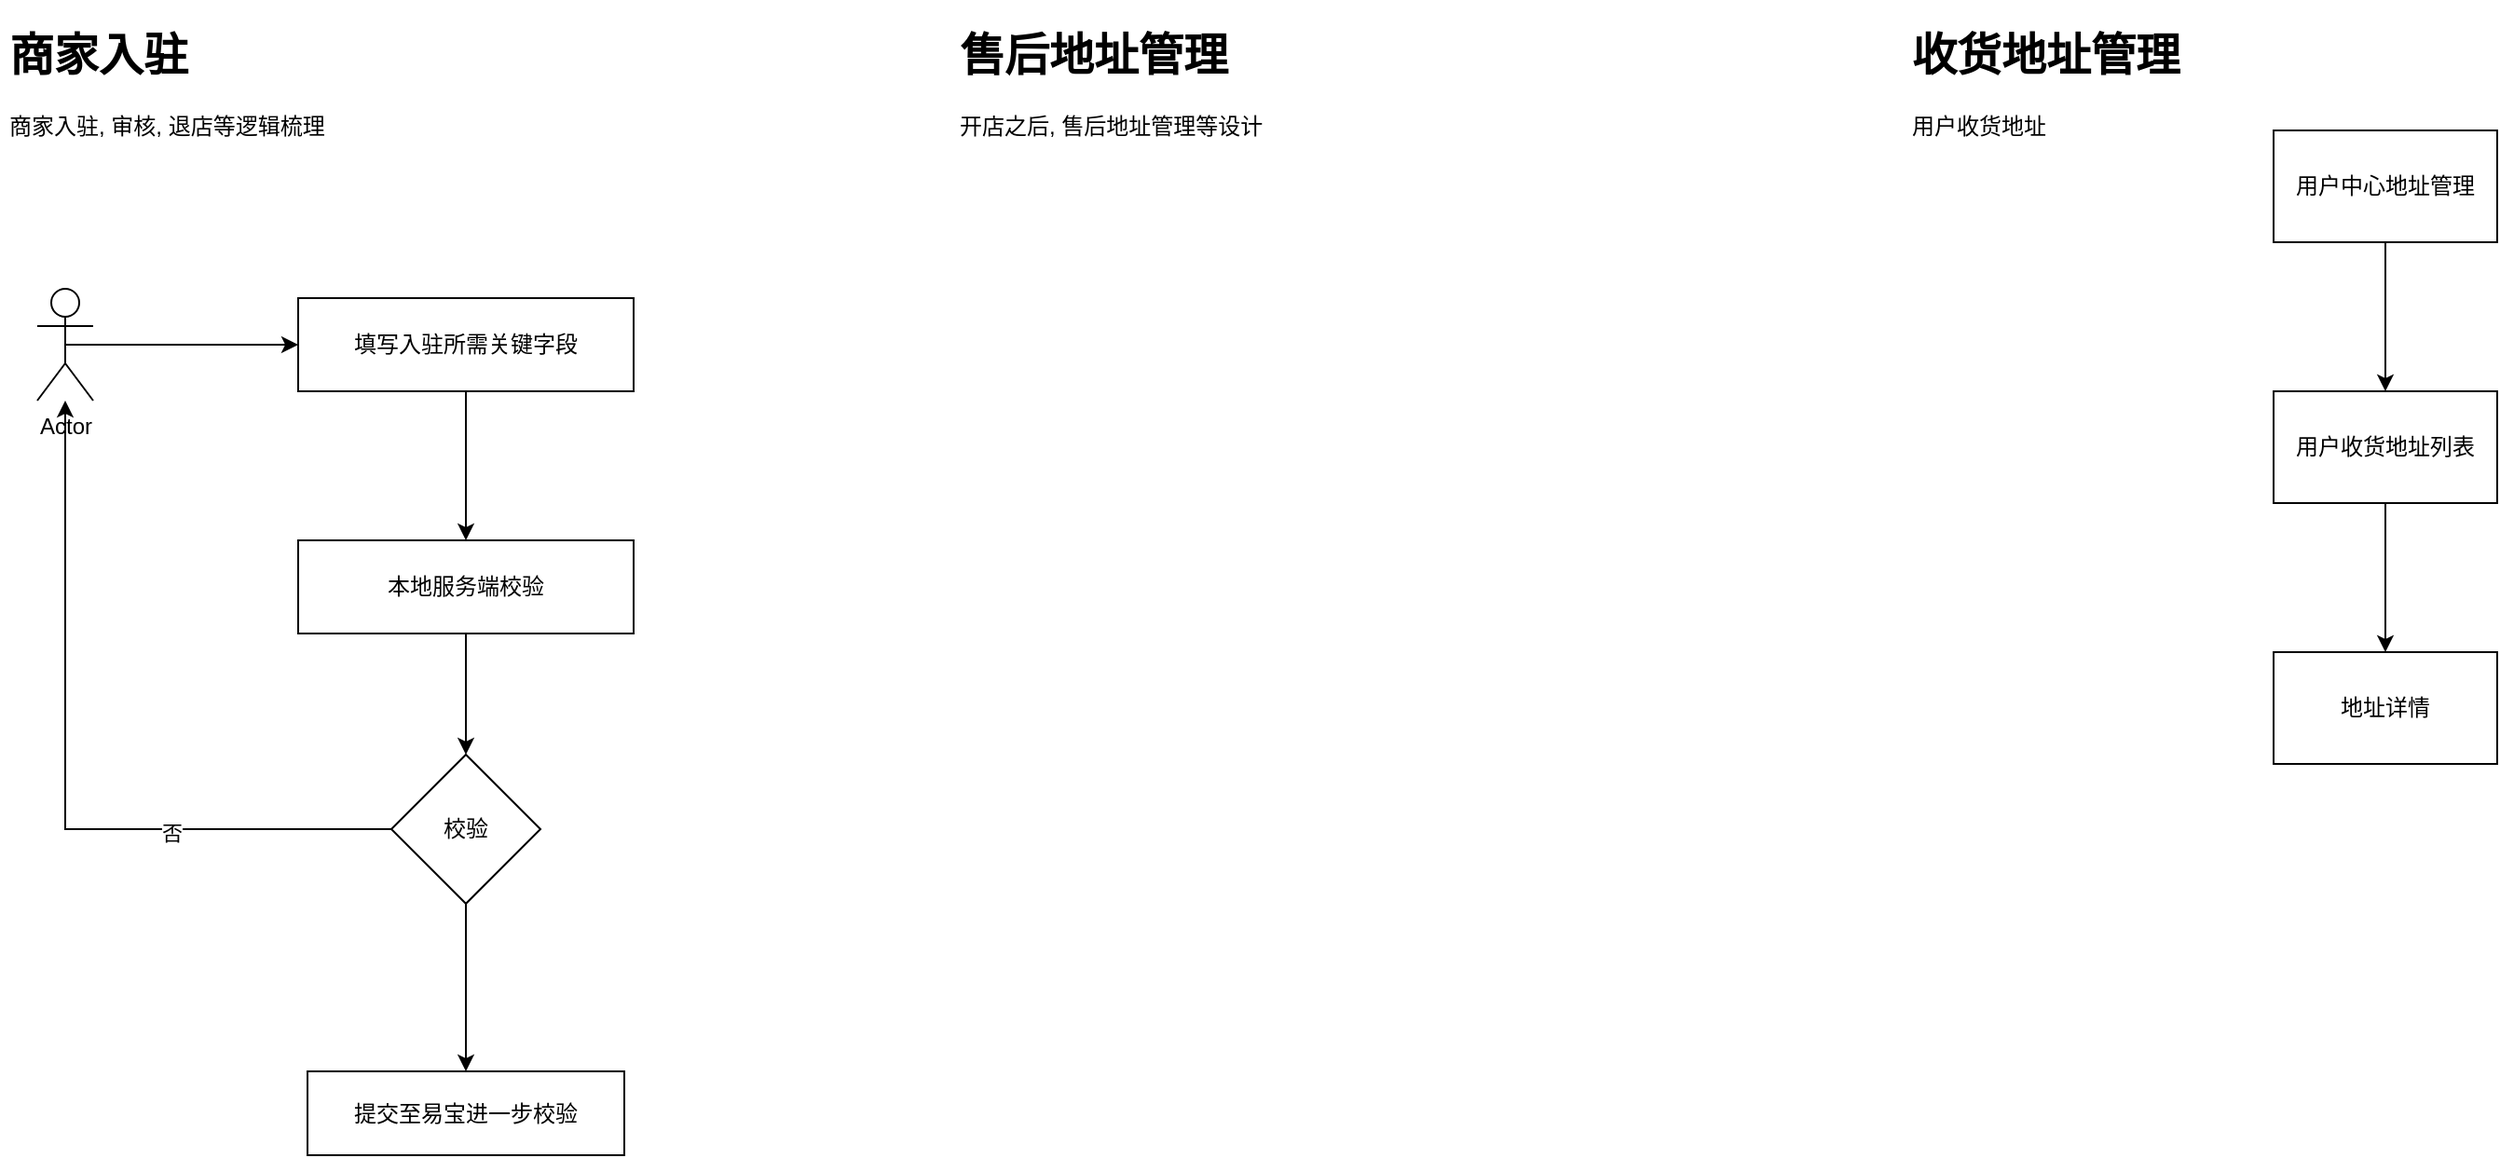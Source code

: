 <mxfile version="14.6.12" type="github">
  <diagram id="xL5Nmr-esy2804ZCpAjE" name="第 1 页">
    <mxGraphModel dx="946" dy="590" grid="1" gridSize="10" guides="1" tooltips="1" connect="1" arrows="1" fold="1" page="1" pageScale="1" pageWidth="827" pageHeight="1169" math="0" shadow="0">
      <root>
        <mxCell id="0" />
        <mxCell id="1" parent="0" />
        <mxCell id="Aki6pbfYvo70P3W0XVMl-8" value="" style="edgeStyle=orthogonalEdgeStyle;rounded=0;orthogonalLoop=1;jettySize=auto;html=1;" parent="1" source="Aki6pbfYvo70P3W0XVMl-2" target="Aki6pbfYvo70P3W0XVMl-7" edge="1">
          <mxGeometry relative="1" as="geometry" />
        </mxCell>
        <mxCell id="Aki6pbfYvo70P3W0XVMl-2" value="填写入驻所需关键字段" style="rounded=0;whiteSpace=wrap;html=1;" parent="1" vertex="1">
          <mxGeometry x="190" y="180" width="180" height="50" as="geometry" />
        </mxCell>
        <mxCell id="Aki6pbfYvo70P3W0XVMl-3" value="&lt;h1&gt;商家入驻&lt;/h1&gt;&lt;div&gt;商家入驻, 审核, 退店等逻辑梳理&lt;/div&gt;" style="text;html=1;strokeColor=none;fillColor=none;spacing=5;spacingTop=-20;whiteSpace=wrap;overflow=hidden;rounded=0;" parent="1" vertex="1">
          <mxGeometry x="30" y="30" width="190" height="120" as="geometry" />
        </mxCell>
        <mxCell id="Aki6pbfYvo70P3W0XVMl-4" value="&lt;h1&gt;售后地址管理&lt;/h1&gt;&lt;div&gt;开店之后, 售后地址管理等设计&lt;/div&gt;" style="text;html=1;strokeColor=none;fillColor=none;spacing=5;spacingTop=-20;whiteSpace=wrap;overflow=hidden;rounded=0;" parent="1" vertex="1">
          <mxGeometry x="540" y="30" width="190" height="120" as="geometry" />
        </mxCell>
        <mxCell id="Aki6pbfYvo70P3W0XVMl-5" value="&lt;h1&gt;收货地址管理&lt;/h1&gt;&lt;div&gt;用户收货地址&lt;/div&gt;" style="text;html=1;strokeColor=none;fillColor=none;spacing=5;spacingTop=-20;whiteSpace=wrap;overflow=hidden;rounded=0;" parent="1" vertex="1">
          <mxGeometry x="1051" y="30" width="190" height="120" as="geometry" />
        </mxCell>
        <mxCell id="Aki6pbfYvo70P3W0XVMl-13" value="" style="edgeStyle=orthogonalEdgeStyle;rounded=0;orthogonalLoop=1;jettySize=auto;html=1;" parent="1" source="Aki6pbfYvo70P3W0XVMl-6" target="Aki6pbfYvo70P3W0XVMl-12" edge="1">
          <mxGeometry relative="1" as="geometry" />
        </mxCell>
        <mxCell id="Aki6pbfYvo70P3W0XVMl-6" value="用户中心地址管理" style="rounded=0;whiteSpace=wrap;html=1;" parent="1" vertex="1">
          <mxGeometry x="1250" y="90" width="120" height="60" as="geometry" />
        </mxCell>
        <mxCell id="6BUAvkDIqhAeu1q_IwZQ-4" value="" style="edgeStyle=orthogonalEdgeStyle;rounded=0;orthogonalLoop=1;jettySize=auto;html=1;" edge="1" parent="1" source="Aki6pbfYvo70P3W0XVMl-7" target="6BUAvkDIqhAeu1q_IwZQ-3">
          <mxGeometry relative="1" as="geometry" />
        </mxCell>
        <mxCell id="Aki6pbfYvo70P3W0XVMl-7" value="本地服务端校验" style="rounded=0;whiteSpace=wrap;html=1;" parent="1" vertex="1">
          <mxGeometry x="190" y="310" width="180" height="50" as="geometry" />
        </mxCell>
        <mxCell id="Aki6pbfYvo70P3W0XVMl-15" value="" style="edgeStyle=orthogonalEdgeStyle;rounded=0;orthogonalLoop=1;jettySize=auto;html=1;" parent="1" source="Aki6pbfYvo70P3W0XVMl-12" target="Aki6pbfYvo70P3W0XVMl-14" edge="1">
          <mxGeometry relative="1" as="geometry" />
        </mxCell>
        <mxCell id="Aki6pbfYvo70P3W0XVMl-12" value="用户收货地址列表" style="whiteSpace=wrap;html=1;rounded=0;" parent="1" vertex="1">
          <mxGeometry x="1250" y="230" width="120" height="60" as="geometry" />
        </mxCell>
        <mxCell id="Aki6pbfYvo70P3W0XVMl-14" value="地址详情" style="whiteSpace=wrap;html=1;rounded=0;direction=west;" parent="1" vertex="1">
          <mxGeometry x="1250" y="370" width="120" height="60" as="geometry" />
        </mxCell>
        <mxCell id="6BUAvkDIqhAeu1q_IwZQ-2" style="edgeStyle=orthogonalEdgeStyle;rounded=0;orthogonalLoop=1;jettySize=auto;html=1;exitX=0.5;exitY=0.5;exitDx=0;exitDy=0;exitPerimeter=0;" edge="1" parent="1" source="6BUAvkDIqhAeu1q_IwZQ-1" target="Aki6pbfYvo70P3W0XVMl-2">
          <mxGeometry relative="1" as="geometry" />
        </mxCell>
        <mxCell id="6BUAvkDIqhAeu1q_IwZQ-1" value="Actor" style="shape=umlActor;verticalLabelPosition=bottom;verticalAlign=top;html=1;outlineConnect=0;" vertex="1" parent="1">
          <mxGeometry x="50" y="175" width="30" height="60" as="geometry" />
        </mxCell>
        <mxCell id="6BUAvkDIqhAeu1q_IwZQ-5" style="edgeStyle=orthogonalEdgeStyle;rounded=0;orthogonalLoop=1;jettySize=auto;html=1;exitX=0;exitY=0.5;exitDx=0;exitDy=0;" edge="1" parent="1" source="6BUAvkDIqhAeu1q_IwZQ-3" target="6BUAvkDIqhAeu1q_IwZQ-1">
          <mxGeometry relative="1" as="geometry" />
        </mxCell>
        <mxCell id="6BUAvkDIqhAeu1q_IwZQ-6" value="否" style="edgeLabel;html=1;align=center;verticalAlign=middle;resizable=0;points=[];" vertex="1" connectable="0" parent="6BUAvkDIqhAeu1q_IwZQ-5">
          <mxGeometry x="-0.417" y="2" relative="1" as="geometry">
            <mxPoint as="offset" />
          </mxGeometry>
        </mxCell>
        <mxCell id="6BUAvkDIqhAeu1q_IwZQ-13" value="" style="edgeStyle=orthogonalEdgeStyle;rounded=0;orthogonalLoop=1;jettySize=auto;html=1;" edge="1" parent="1" source="6BUAvkDIqhAeu1q_IwZQ-3" target="6BUAvkDIqhAeu1q_IwZQ-12">
          <mxGeometry relative="1" as="geometry" />
        </mxCell>
        <mxCell id="6BUAvkDIqhAeu1q_IwZQ-3" value="校验" style="rhombus;whiteSpace=wrap;html=1;rounded=0;" vertex="1" parent="1">
          <mxGeometry x="240" y="425" width="80" height="80" as="geometry" />
        </mxCell>
        <mxCell id="6BUAvkDIqhAeu1q_IwZQ-12" value="提交至易宝进一步校验" style="whiteSpace=wrap;html=1;rounded=0;" vertex="1" parent="1">
          <mxGeometry x="195" y="595" width="170" height="45" as="geometry" />
        </mxCell>
      </root>
    </mxGraphModel>
  </diagram>
</mxfile>
